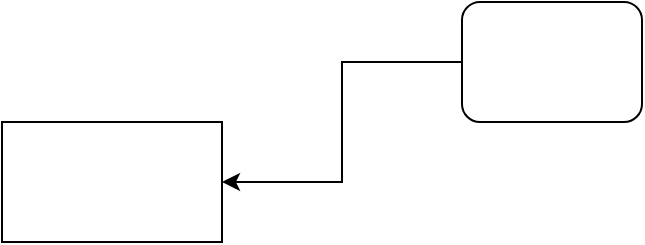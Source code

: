 <mxfile version="14.2.2" type="github">
  <diagram id="wxmiwMUPUt9j25tLii7g" name="Page-1">
    <mxGraphModel dx="946" dy="542" grid="1" gridSize="10" guides="1" tooltips="1" connect="1" arrows="1" fold="1" page="1" pageScale="1" pageWidth="827" pageHeight="1169" math="0" shadow="0">
      <root>
        <mxCell id="0" />
        <mxCell id="1" parent="0" />
        <mxCell id="gYfjJqKhfVe2xckBAwUi-1" value="" style="rounded=0;whiteSpace=wrap;html=1;" parent="1" vertex="1">
          <mxGeometry x="130" y="200" width="110" height="60" as="geometry" />
        </mxCell>
        <mxCell id="gYfjJqKhfVe2xckBAwUi-3" style="edgeStyle=orthogonalEdgeStyle;rounded=0;orthogonalLoop=1;jettySize=auto;html=1;entryX=1;entryY=0.5;entryDx=0;entryDy=0;" parent="1" source="gYfjJqKhfVe2xckBAwUi-2" target="gYfjJqKhfVe2xckBAwUi-1" edge="1">
          <mxGeometry relative="1" as="geometry" />
        </mxCell>
        <mxCell id="gYfjJqKhfVe2xckBAwUi-2" value="" style="rounded=1;whiteSpace=wrap;html=1;" parent="1" vertex="1">
          <mxGeometry x="360" y="140" width="90" height="60" as="geometry" />
        </mxCell>
      </root>
    </mxGraphModel>
  </diagram>
</mxfile>
